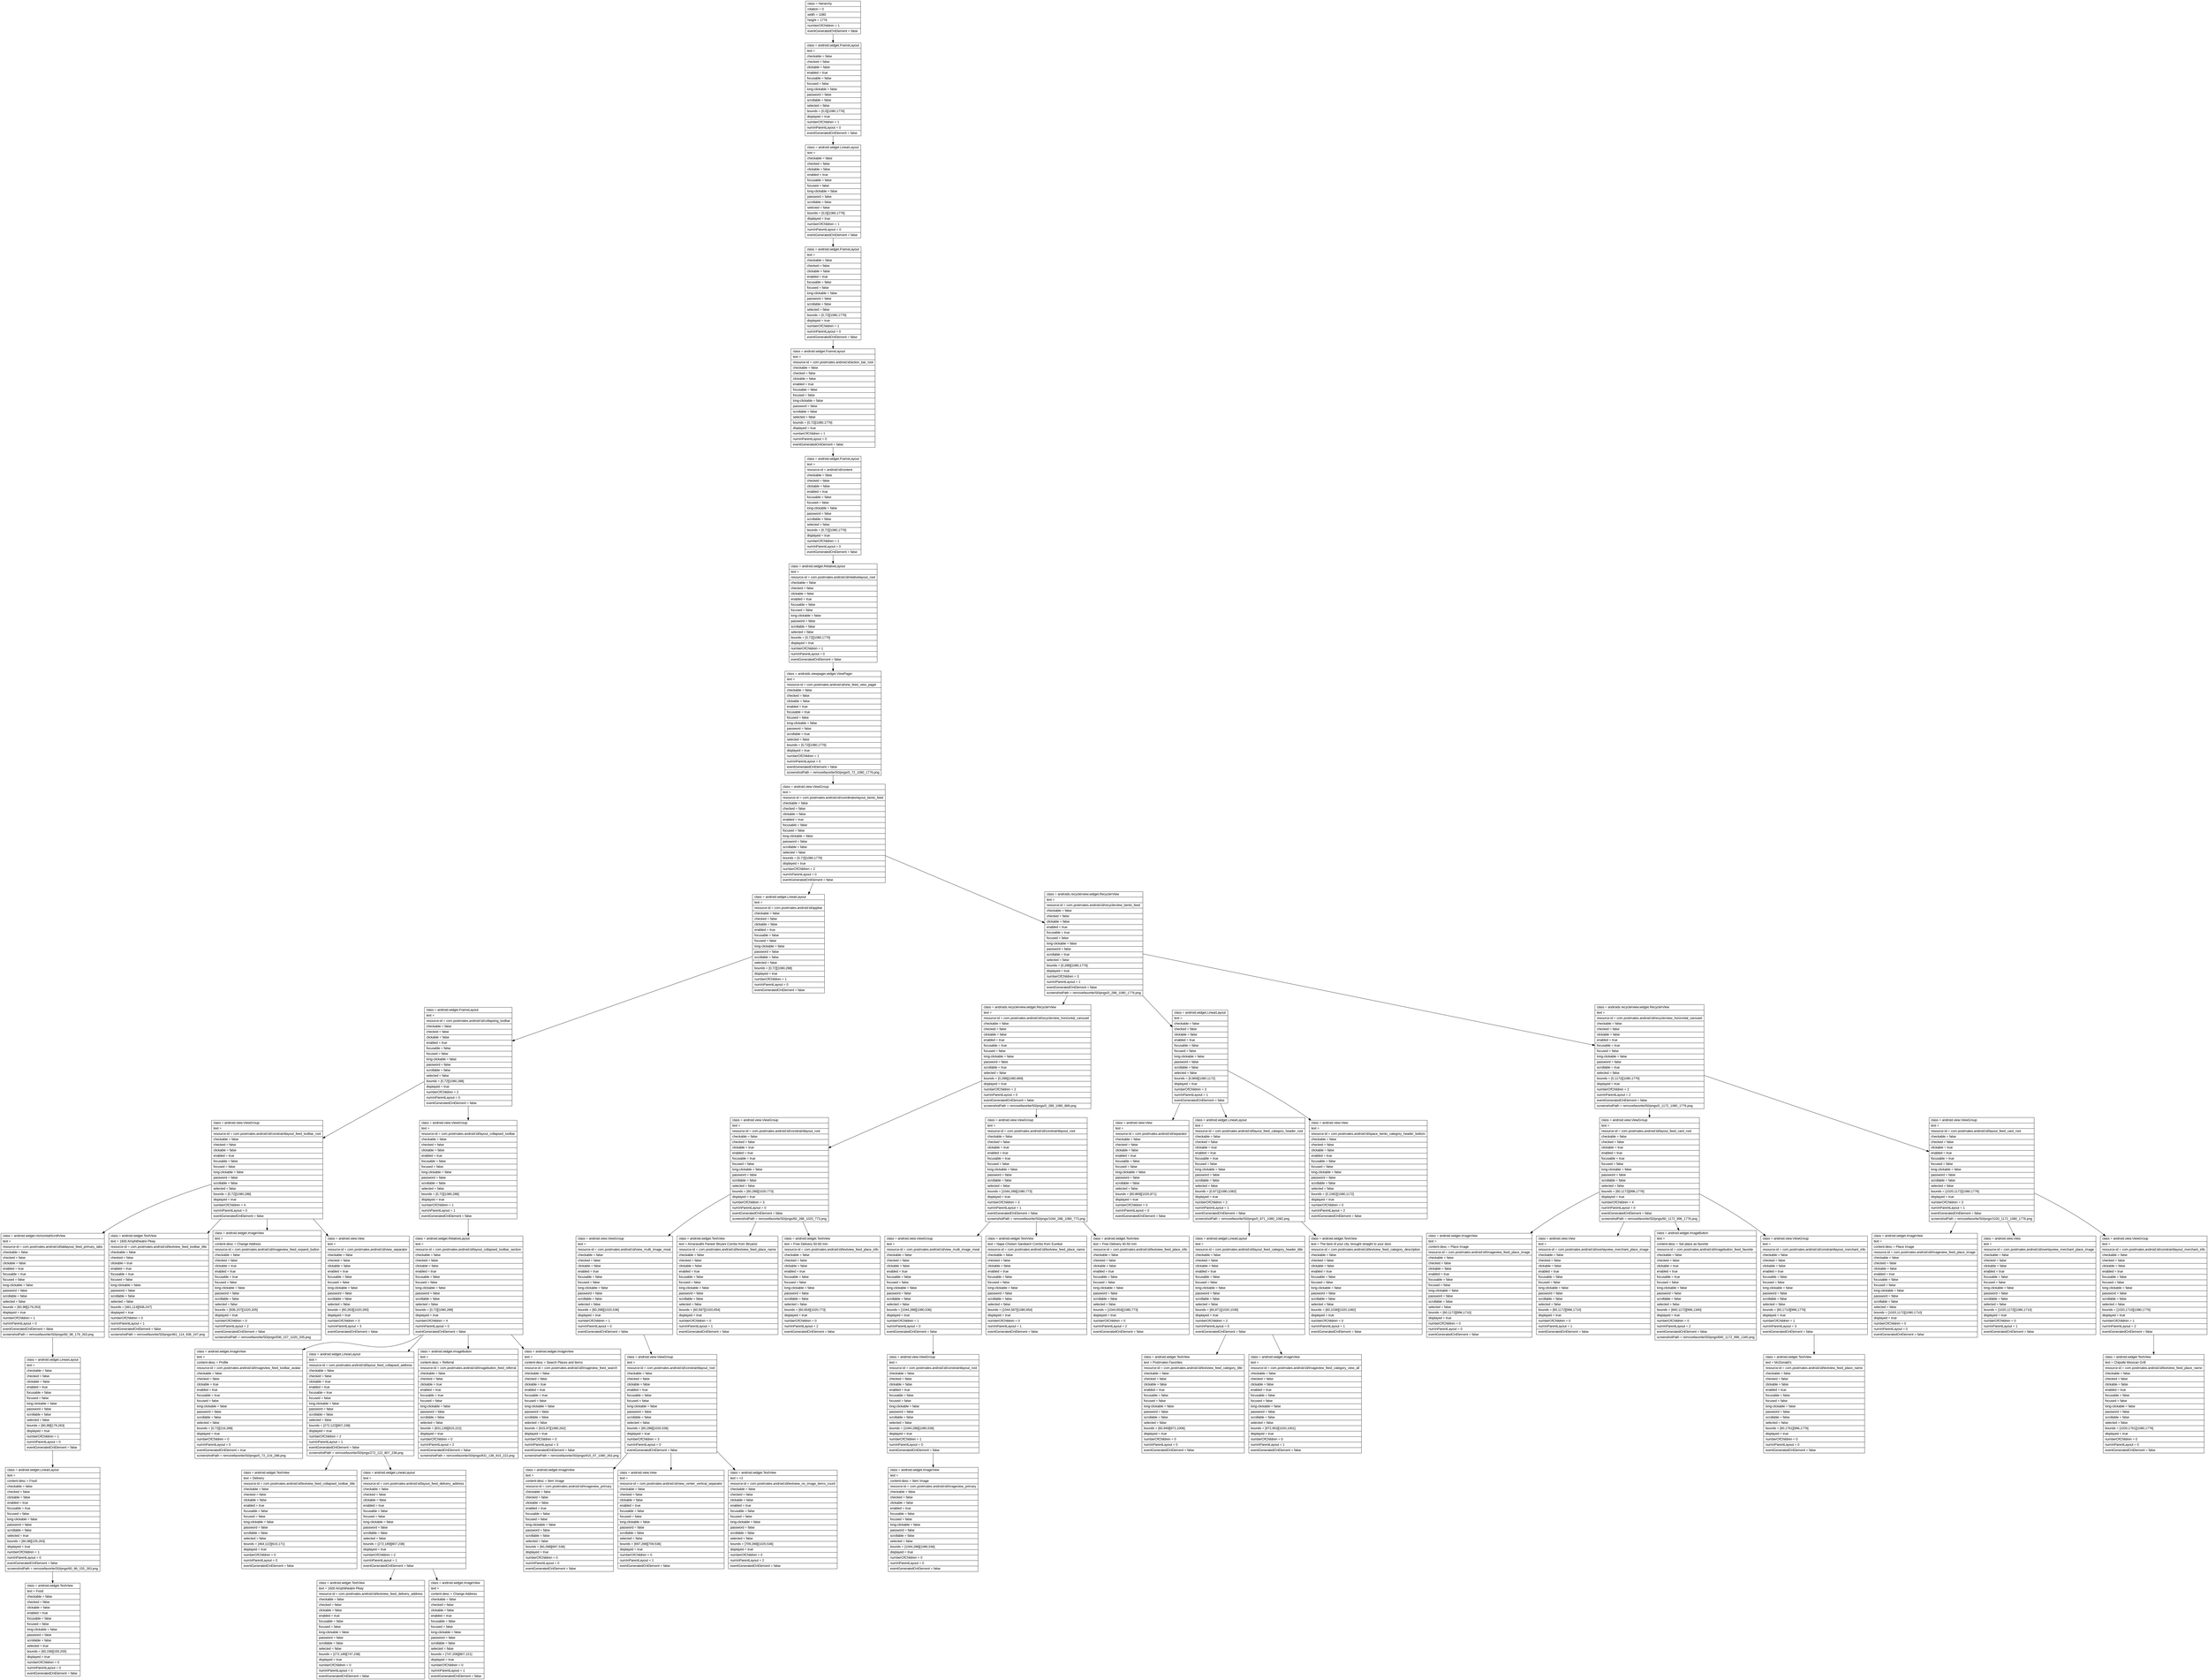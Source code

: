 digraph Layout {

	node [shape=record fontname=Arial];

	0	[label="{class = hierarchy\l|rotation = 0\l|width = 1080\l|height = 1776\l|numberOfChildren = 1\l|eventGeneratedOnElement = false \l}"]
	1	[label="{class = android.widget.FrameLayout\l|text = \l|checkable = false\l|checked = false\l|clickable = false\l|enabled = true\l|focusable = false\l|focused = false\l|long-clickable = false\l|password = false\l|scrollable = false\l|selected = false\l|bounds = [0,0][1080,1776]\l|displayed = true\l|numberOfChildren = 1\l|numInParentLayout = 0\l|eventGeneratedOnElement = false \l}"]
	2	[label="{class = android.widget.LinearLayout\l|text = \l|checkable = false\l|checked = false\l|clickable = false\l|enabled = true\l|focusable = false\l|focused = false\l|long-clickable = false\l|password = false\l|scrollable = false\l|selected = false\l|bounds = [0,0][1080,1776]\l|displayed = true\l|numberOfChildren = 1\l|numInParentLayout = 0\l|eventGeneratedOnElement = false \l}"]
	3	[label="{class = android.widget.FrameLayout\l|text = \l|checkable = false\l|checked = false\l|clickable = false\l|enabled = true\l|focusable = false\l|focused = false\l|long-clickable = false\l|password = false\l|scrollable = false\l|selected = false\l|bounds = [0,72][1080,1776]\l|displayed = true\l|numberOfChildren = 1\l|numInParentLayout = 0\l|eventGeneratedOnElement = false \l}"]
	4	[label="{class = android.widget.FrameLayout\l|text = \l|resource-id = com.postmates.android:id/action_bar_root\l|checkable = false\l|checked = false\l|clickable = false\l|enabled = true\l|focusable = false\l|focused = false\l|long-clickable = false\l|password = false\l|scrollable = false\l|selected = false\l|bounds = [0,72][1080,1776]\l|displayed = true\l|numberOfChildren = 1\l|numInParentLayout = 0\l|eventGeneratedOnElement = false \l}"]
	5	[label="{class = android.widget.FrameLayout\l|text = \l|resource-id = android:id/content\l|checkable = false\l|checked = false\l|clickable = false\l|enabled = true\l|focusable = false\l|focused = false\l|long-clickable = false\l|password = false\l|scrollable = false\l|selected = false\l|bounds = [0,72][1080,1776]\l|displayed = true\l|numberOfChildren = 1\l|numInParentLayout = 0\l|eventGeneratedOnElement = false \l}"]
	6	[label="{class = android.widget.RelativeLayout\l|text = \l|resource-id = com.postmates.android:id/relativelayout_root\l|checkable = false\l|checked = false\l|clickable = false\l|enabled = true\l|focusable = false\l|focused = false\l|long-clickable = false\l|password = false\l|scrollable = false\l|selected = false\l|bounds = [0,72][1080,1776]\l|displayed = true\l|numberOfChildren = 1\l|numInParentLayout = 0\l|eventGeneratedOnElement = false \l}"]
	7	[label="{class = androidx.viewpager.widget.ViewPager\l|text = \l|resource-id = com.postmates.android:id/one_feed_view_pager\l|checkable = false\l|checked = false\l|clickable = false\l|enabled = true\l|focusable = true\l|focused = false\l|long-clickable = false\l|password = false\l|scrollable = true\l|selected = false\l|bounds = [0,72][1080,1776]\l|displayed = true\l|numberOfChildren = 1\l|numInParentLayout = 0\l|eventGeneratedOnElement = false \l|screenshotPath = removefavorite/S0/pngs/0_72_1080_1776.png\l}"]
	8	[label="{class = android.view.ViewGroup\l|text = \l|resource-id = com.postmates.android:id/coordinatorlayout_bento_feed\l|checkable = false\l|checked = false\l|clickable = false\l|enabled = true\l|focusable = false\l|focused = false\l|long-clickable = false\l|password = false\l|scrollable = false\l|selected = false\l|bounds = [0,72][1080,1776]\l|displayed = true\l|numberOfChildren = 2\l|numInParentLayout = 0\l|eventGeneratedOnElement = false \l}"]
	9	[label="{class = android.widget.LinearLayout\l|text = \l|resource-id = com.postmates.android:id/appbar\l|checkable = false\l|checked = false\l|clickable = false\l|enabled = true\l|focusable = false\l|focused = false\l|long-clickable = false\l|password = false\l|scrollable = false\l|selected = false\l|bounds = [0,72][1080,288]\l|displayed = true\l|numberOfChildren = 1\l|numInParentLayout = 0\l|eventGeneratedOnElement = false \l}"]
	10	[label="{class = androidx.recyclerview.widget.RecyclerView\l|text = \l|resource-id = com.postmates.android:id/recyclerview_bento_feed\l|checkable = false\l|checked = false\l|clickable = false\l|enabled = true\l|focusable = true\l|focused = false\l|long-clickable = false\l|password = false\l|scrollable = true\l|selected = false\l|bounds = [0,288][1080,1776]\l|displayed = true\l|numberOfChildren = 3\l|numInParentLayout = 1\l|eventGeneratedOnElement = false \l|screenshotPath = removefavorite/S0/pngs/0_288_1080_1776.png\l}"]
	11	[label="{class = android.widget.FrameLayout\l|text = \l|resource-id = com.postmates.android:id/collapsing_toolbar\l|checkable = false\l|checked = false\l|clickable = false\l|enabled = true\l|focusable = false\l|focused = false\l|long-clickable = false\l|password = false\l|scrollable = false\l|selected = false\l|bounds = [0,72][1080,288]\l|displayed = true\l|numberOfChildren = 2\l|numInParentLayout = 0\l|eventGeneratedOnElement = false \l}"]
	12	[label="{class = androidx.recyclerview.widget.RecyclerView\l|text = \l|resource-id = com.postmates.android:id/recyclerview_horizontal_carousel\l|checkable = false\l|checked = false\l|clickable = false\l|enabled = true\l|focusable = true\l|focused = false\l|long-clickable = false\l|password = false\l|scrollable = true\l|selected = false\l|bounds = [0,288][1080,869]\l|displayed = true\l|numberOfChildren = 2\l|numInParentLayout = 0\l|eventGeneratedOnElement = false \l|screenshotPath = removefavorite/S0/pngs/0_288_1080_869.png\l}"]
	13	[label="{class = android.widget.LinearLayout\l|text = \l|checkable = false\l|checked = false\l|clickable = false\l|enabled = true\l|focusable = false\l|focused = false\l|long-clickable = false\l|password = false\l|scrollable = false\l|selected = false\l|bounds = [0,869][1080,1172]\l|displayed = true\l|numberOfChildren = 3\l|numInParentLayout = 1\l|eventGeneratedOnElement = false \l}"]
	14	[label="{class = androidx.recyclerview.widget.RecyclerView\l|text = \l|resource-id = com.postmates.android:id/recyclerview_horizontal_carousel\l|checkable = false\l|checked = false\l|clickable = false\l|enabled = true\l|focusable = true\l|focused = false\l|long-clickable = false\l|password = false\l|scrollable = true\l|selected = false\l|bounds = [0,1172][1080,1776]\l|displayed = true\l|numberOfChildren = 2\l|numInParentLayout = 2\l|eventGeneratedOnElement = false \l|screenshotPath = removefavorite/S0/pngs/0_1172_1080_1776.png\l}"]
	15	[label="{class = android.view.ViewGroup\l|text = \l|resource-id = com.postmates.android:id/constraintlayout_feed_toolbar_root\l|checkable = false\l|checked = false\l|clickable = false\l|enabled = true\l|focusable = false\l|focused = false\l|long-clickable = false\l|password = false\l|scrollable = false\l|selected = false\l|bounds = [0,72][1080,288]\l|displayed = true\l|numberOfChildren = 4\l|numInParentLayout = 0\l|eventGeneratedOnElement = false \l}"]
	16	[label="{class = android.view.ViewGroup\l|text = \l|resource-id = com.postmates.android:id/layout_collapsed_toolbar\l|checkable = false\l|checked = false\l|clickable = false\l|enabled = true\l|focusable = false\l|focused = false\l|long-clickable = false\l|password = false\l|scrollable = false\l|selected = false\l|bounds = [0,72][1080,288]\l|displayed = true\l|numberOfChildren = 1\l|numInParentLayout = 1\l|eventGeneratedOnElement = false \l}"]
	17	[label="{class = android.view.ViewGroup\l|text = \l|resource-id = com.postmates.android:id/constraintlayout_root\l|checkable = false\l|checked = false\l|clickable = true\l|enabled = true\l|focusable = true\l|focused = false\l|long-clickable = false\l|password = false\l|scrollable = false\l|selected = false\l|bounds = [60,288][1020,773]\l|displayed = true\l|numberOfChildren = 3\l|numInParentLayout = 0\l|eventGeneratedOnElement = false \l|screenshotPath = removefavorite/S0/pngs/60_288_1020_773.png\l}"]
	18	[label="{class = android.view.ViewGroup\l|text = \l|resource-id = com.postmates.android:id/constraintlayout_root\l|checkable = false\l|checked = false\l|clickable = true\l|enabled = true\l|focusable = true\l|focused = false\l|long-clickable = false\l|password = false\l|scrollable = false\l|selected = false\l|bounds = [1044,288][1080,773]\l|displayed = true\l|numberOfChildren = 3\l|numInParentLayout = 1\l|eventGeneratedOnElement = false \l|screenshotPath = removefavorite/S0/pngs/1044_288_1080_773.png\l}"]
	19	[label="{class = android.view.View\l|text = \l|resource-id = com.postmates.android:id/separator\l|checkable = false\l|checked = false\l|clickable = false\l|enabled = true\l|focusable = false\l|focused = false\l|long-clickable = false\l|password = false\l|scrollable = false\l|selected = false\l|bounds = [60,869][1020,871]\l|displayed = true\l|numberOfChildren = 0\l|numInParentLayout = 0\l|eventGeneratedOnElement = false \l}"]
	20	[label="{class = android.widget.LinearLayout\l|text = \l|resource-id = com.postmates.android:id/layout_feed_category_header_root\l|checkable = false\l|checked = false\l|clickable = true\l|enabled = true\l|focusable = true\l|focused = false\l|long-clickable = false\l|password = false\l|scrollable = false\l|selected = false\l|bounds = [0,871][1080,1082]\l|displayed = true\l|numberOfChildren = 2\l|numInParentLayout = 1\l|eventGeneratedOnElement = false \l|screenshotPath = removefavorite/S0/pngs/0_871_1080_1082.png\l}"]
	21	[label="{class = android.view.View\l|text = \l|resource-id = com.postmates.android:id/space_bento_category_header_bottom\l|checkable = false\l|checked = false\l|clickable = false\l|enabled = true\l|focusable = false\l|focused = false\l|long-clickable = false\l|password = false\l|scrollable = false\l|selected = false\l|bounds = [0,1082][1080,1172]\l|displayed = true\l|numberOfChildren = 0\l|numInParentLayout = 2\l|eventGeneratedOnElement = false \l}"]
	22	[label="{class = android.view.ViewGroup\l|text = \l|resource-id = com.postmates.android:id/layout_feed_card_root\l|checkable = false\l|checked = false\l|clickable = true\l|enabled = true\l|focusable = true\l|focused = false\l|long-clickable = false\l|password = false\l|scrollable = false\l|selected = false\l|bounds = [60,1172][996,1776]\l|displayed = true\l|numberOfChildren = 4\l|numInParentLayout = 0\l|eventGeneratedOnElement = false \l|screenshotPath = removefavorite/S0/pngs/60_1172_996_1776.png\l}"]
	23	[label="{class = android.view.ViewGroup\l|text = \l|resource-id = com.postmates.android:id/layout_feed_card_root\l|checkable = false\l|checked = false\l|clickable = true\l|enabled = true\l|focusable = true\l|focused = false\l|long-clickable = false\l|password = false\l|scrollable = false\l|selected = false\l|bounds = [1020,1172][1080,1776]\l|displayed = true\l|numberOfChildren = 3\l|numInParentLayout = 1\l|eventGeneratedOnElement = false \l|screenshotPath = removefavorite/S0/pngs/1020_1172_1080_1776.png\l}"]
	24	[label="{class = android.widget.HorizontalScrollView\l|text = \l|resource-id = com.postmates.android:id/tablayout_feed_primary_tabs\l|checkable = false\l|checked = false\l|clickable = false\l|enabled = true\l|focusable = true\l|focused = false\l|long-clickable = false\l|password = false\l|scrollable = false\l|selected = false\l|bounds = [60,98][179,263]\l|displayed = true\l|numberOfChildren = 1\l|numInParentLayout = 0\l|eventGeneratedOnElement = false \l|screenshotPath = removefavorite/S0/pngs/60_98_179_263.png\l}"]
	25	[label="{class = android.widget.TextView\l|text = 1600 Amphitheatre Pkwy\l|resource-id = com.postmates.android:id/textview_feed_toolbar_title\l|checkable = false\l|checked = false\l|clickable = true\l|enabled = true\l|focusable = true\l|focused = false\l|long-clickable = false\l|password = false\l|scrollable = false\l|selected = false\l|bounds = [461,114][936,247]\l|displayed = true\l|numberOfChildren = 0\l|numInParentLayout = 1\l|eventGeneratedOnElement = false \l|screenshotPath = removefavorite/S0/pngs/461_114_936_247.png\l}"]
	26	[label="{class = android.widget.ImageView\l|text = \l|content-desc = Change Address\l|resource-id = com.postmates.android:id/imageview_feed_expand_button\l|checkable = false\l|checked = false\l|clickable = true\l|enabled = true\l|focusable = true\l|focused = false\l|long-clickable = false\l|password = false\l|scrollable = false\l|selected = false\l|bounds = [936,157][1020,205]\l|displayed = true\l|numberOfChildren = 0\l|numInParentLayout = 2\l|eventGeneratedOnElement = false \l|screenshotPath = removefavorite/S0/pngs/936_157_1020_205.png\l}"]
	27	[label="{class = android.view.View\l|text = \l|resource-id = com.postmates.android:id/view_separator\l|checkable = false\l|checked = false\l|clickable = false\l|enabled = true\l|focusable = false\l|focused = false\l|long-clickable = false\l|password = false\l|scrollable = false\l|selected = false\l|bounds = [60,263][1020,265]\l|displayed = true\l|numberOfChildren = 0\l|numInParentLayout = 3\l|eventGeneratedOnElement = false \l}"]
	28	[label="{class = android.widget.RelativeLayout\l|text = \l|resource-id = com.postmates.android:id/layout_collapsed_toolbar_section\l|checkable = false\l|checked = false\l|clickable = false\l|enabled = true\l|focusable = false\l|focused = false\l|long-clickable = false\l|password = false\l|scrollable = false\l|selected = false\l|bounds = [0,72][1080,288]\l|displayed = true\l|numberOfChildren = 4\l|numInParentLayout = 0\l|eventGeneratedOnElement = false \l}"]
	29	[label="{class = android.view.ViewGroup\l|text = \l|resource-id = com.postmates.android:id/view_multi_image_meal\l|checkable = false\l|checked = false\l|clickable = false\l|enabled = true\l|focusable = false\l|focused = false\l|long-clickable = false\l|password = false\l|scrollable = false\l|selected = false\l|bounds = [60,288][1020,536]\l|displayed = true\l|numberOfChildren = 1\l|numInParentLayout = 0\l|eventGeneratedOnElement = false \l}"]
	30	[label="{class = android.widget.TextView\l|text = Amaravathi Paneer Biryani Combo from Biryaniz\l|resource-id = com.postmates.android:id/textview_feed_place_name\l|checkable = false\l|checked = false\l|clickable = false\l|enabled = true\l|focusable = false\l|focused = false\l|long-clickable = false\l|password = false\l|scrollable = false\l|selected = false\l|bounds = [60,587][1020,654]\l|displayed = true\l|numberOfChildren = 0\l|numInParentLayout = 1\l|eventGeneratedOnElement = false \l}"]
	31	[label="{class = android.widget.TextView\l|text =   Free Delivery   50-60 min\l|resource-id = com.postmates.android:id/textview_feed_place_info\l|checkable = false\l|checked = false\l|clickable = false\l|enabled = true\l|focusable = false\l|focused = false\l|long-clickable = false\l|password = false\l|scrollable = false\l|selected = false\l|bounds = [60,654][1020,773]\l|displayed = true\l|numberOfChildren = 0\l|numInParentLayout = 2\l|eventGeneratedOnElement = false \l}"]
	32	[label="{class = android.view.ViewGroup\l|text = \l|resource-id = com.postmates.android:id/view_multi_image_meal\l|checkable = false\l|checked = false\l|clickable = false\l|enabled = true\l|focusable = false\l|focused = false\l|long-clickable = false\l|password = false\l|scrollable = false\l|selected = false\l|bounds = [1044,288][1080,536]\l|displayed = true\l|numberOfChildren = 1\l|numInParentLayout = 0\l|eventGeneratedOnElement = false \l}"]
	33	[label="{class = android.widget.TextView\l|text = Napa Chicken Sandwich Combo from Eureka!\l|resource-id = com.postmates.android:id/textview_feed_place_name\l|checkable = false\l|checked = false\l|clickable = false\l|enabled = true\l|focusable = false\l|focused = false\l|long-clickable = false\l|password = false\l|scrollable = false\l|selected = false\l|bounds = [1044,587][1080,654]\l|displayed = true\l|numberOfChildren = 0\l|numInParentLayout = 1\l|eventGeneratedOnElement = false \l}"]
	34	[label="{class = android.widget.TextView\l|text =   Free Delivery   40-50 min\l|resource-id = com.postmates.android:id/textview_feed_place_info\l|checkable = false\l|checked = false\l|clickable = false\l|enabled = true\l|focusable = false\l|focused = false\l|long-clickable = false\l|password = false\l|scrollable = false\l|selected = false\l|bounds = [1044,654][1080,773]\l|displayed = true\l|numberOfChildren = 0\l|numInParentLayout = 2\l|eventGeneratedOnElement = false \l}"]
	35	[label="{class = android.widget.LinearLayout\l|text = \l|resource-id = com.postmates.android:id/layout_feed_category_header_title\l|checkable = false\l|checked = false\l|clickable = false\l|enabled = true\l|focusable = false\l|focused = false\l|long-clickable = false\l|password = false\l|scrollable = false\l|selected = false\l|bounds = [60,871][1020,1036]\l|displayed = true\l|numberOfChildren = 2\l|numInParentLayout = 0\l|eventGeneratedOnElement = false \l}"]
	36	[label="{class = android.widget.TextView\l|text = The best of your city, brought straight to your door.\l|resource-id = com.postmates.android:id/textview_feed_category_description\l|checkable = false\l|checked = false\l|clickable = false\l|enabled = true\l|focusable = false\l|focused = false\l|long-clickable = false\l|password = false\l|scrollable = false\l|selected = false\l|bounds = [60,1036][1020,1082]\l|displayed = true\l|numberOfChildren = 0\l|numInParentLayout = 1\l|eventGeneratedOnElement = false \l}"]
	37	[label="{class = android.widget.ImageView\l|text = \l|content-desc = Place Image\l|resource-id = com.postmates.android:id/imageview_feed_place_image\l|checkable = false\l|checked = false\l|clickable = false\l|enabled = true\l|focusable = false\l|focused = false\l|long-clickable = false\l|password = false\l|scrollable = false\l|selected = false\l|bounds = [60,1172][996,1710]\l|displayed = true\l|numberOfChildren = 0\l|numInParentLayout = 0\l|eventGeneratedOnElement = false \l}"]
	38	[label="{class = android.view.View\l|text = \l|resource-id = com.postmates.android:id/overlayview_merchant_place_image\l|checkable = false\l|checked = false\l|clickable = false\l|enabled = true\l|focusable = false\l|focused = false\l|long-clickable = false\l|password = false\l|scrollable = false\l|selected = false\l|bounds = [60,1172][996,1710]\l|displayed = true\l|numberOfChildren = 0\l|numInParentLayout = 1\l|eventGeneratedOnElement = false \l}"]
	39	[label="{class = android.widget.ImageButton\l|text = \l|content-desc = Set place as favorite\l|resource-id = com.postmates.android:id/imagebutton_feed_favorite\l|checkable = false\l|checked = false\l|clickable = true\l|enabled = true\l|focusable = true\l|focused = false\l|long-clickable = false\l|password = false\l|scrollable = false\l|selected = false\l|bounds = [840,1172][996,1340]\l|displayed = true\l|numberOfChildren = 0\l|numInParentLayout = 2\l|eventGeneratedOnElement = false \l|screenshotPath = removefavorite/S0/pngs/840_1172_996_1340.png\l}"]
	40	[label="{class = android.view.ViewGroup\l|text = \l|resource-id = com.postmates.android:id/constraintlayout_merchant_info\l|checkable = false\l|checked = false\l|clickable = false\l|enabled = true\l|focusable = false\l|focused = false\l|long-clickable = false\l|password = false\l|scrollable = false\l|selected = false\l|bounds = [60,1710][996,1776]\l|displayed = true\l|numberOfChildren = 1\l|numInParentLayout = 3\l|eventGeneratedOnElement = false \l}"]
	41	[label="{class = android.widget.ImageView\l|text = \l|content-desc = Place Image\l|resource-id = com.postmates.android:id/imageview_feed_place_image\l|checkable = false\l|checked = false\l|clickable = false\l|enabled = true\l|focusable = false\l|focused = false\l|long-clickable = false\l|password = false\l|scrollable = false\l|selected = false\l|bounds = [1020,1172][1080,1710]\l|displayed = true\l|numberOfChildren = 0\l|numInParentLayout = 0\l|eventGeneratedOnElement = false \l}"]
	42	[label="{class = android.view.View\l|text = \l|resource-id = com.postmates.android:id/overlayview_merchant_place_image\l|checkable = false\l|checked = false\l|clickable = false\l|enabled = true\l|focusable = false\l|focused = false\l|long-clickable = false\l|password = false\l|scrollable = false\l|selected = false\l|bounds = [1020,1172][1080,1710]\l|displayed = true\l|numberOfChildren = 0\l|numInParentLayout = 1\l|eventGeneratedOnElement = false \l}"]
	43	[label="{class = android.view.ViewGroup\l|text = \l|resource-id = com.postmates.android:id/constraintlayout_merchant_info\l|checkable = false\l|checked = false\l|clickable = false\l|enabled = true\l|focusable = false\l|focused = false\l|long-clickable = false\l|password = false\l|scrollable = false\l|selected = false\l|bounds = [1020,1710][1080,1776]\l|displayed = true\l|numberOfChildren = 1\l|numInParentLayout = 2\l|eventGeneratedOnElement = false \l}"]
	44	[label="{class = android.widget.LinearLayout\l|text = \l|checkable = false\l|checked = false\l|clickable = false\l|enabled = true\l|focusable = false\l|focused = false\l|long-clickable = false\l|password = false\l|scrollable = false\l|selected = false\l|bounds = [60,98][179,263]\l|displayed = true\l|numberOfChildren = 1\l|numInParentLayout = 0\l|eventGeneratedOnElement = false \l}"]
	45	[label="{class = android.widget.ImageView\l|text = \l|content-desc = Profile\l|resource-id = com.postmates.android:id/imageview_feed_toolbar_avatar\l|checkable = false\l|checked = false\l|clickable = true\l|enabled = true\l|focusable = true\l|focused = false\l|long-clickable = false\l|password = false\l|scrollable = false\l|selected = false\l|bounds = [0,72][216,288]\l|displayed = true\l|numberOfChildren = 0\l|numInParentLayout = 0\l|eventGeneratedOnElement = true \l|screenshotPath = removefavorite/S0/pngs/0_72_216_288.png\l}"]
	46	[label="{class = android.widget.LinearLayout\l|text = \l|resource-id = com.postmates.android:id/layout_feed_collapsed_address\l|checkable = false\l|checked = false\l|clickable = true\l|enabled = true\l|focusable = true\l|focused = false\l|long-clickable = false\l|password = false\l|scrollable = false\l|selected = false\l|bounds = [272,122][807,238]\l|displayed = true\l|numberOfChildren = 2\l|numInParentLayout = 1\l|eventGeneratedOnElement = false \l|screenshotPath = removefavorite/S0/pngs/272_122_807_238.png\l}"]
	47	[label="{class = android.widget.ImageButton\l|text = \l|content-desc = Referral\l|resource-id = com.postmates.android:id/imagebutton_feed_referral\l|checkable = false\l|checked = false\l|clickable = true\l|enabled = true\l|focusable = true\l|focused = false\l|long-clickable = false\l|password = false\l|scrollable = false\l|selected = false\l|bounds = [831,138][915,222]\l|displayed = true\l|numberOfChildren = 0\l|numInParentLayout = 2\l|eventGeneratedOnElement = false \l|screenshotPath = removefavorite/S0/pngs/831_138_915_222.png\l}"]
	48	[label="{class = android.widget.ImageView\l|text = \l|content-desc = Search Places and Items\l|resource-id = com.postmates.android:id/imageview_feed_search\l|checkable = false\l|checked = false\l|clickable = true\l|enabled = true\l|focusable = true\l|focused = false\l|long-clickable = false\l|password = false\l|scrollable = false\l|selected = false\l|bounds = [915,97][1080,262]\l|displayed = true\l|numberOfChildren = 0\l|numInParentLayout = 3\l|eventGeneratedOnElement = false \l|screenshotPath = removefavorite/S0/pngs/915_97_1080_262.png\l}"]
	49	[label="{class = android.view.ViewGroup\l|text = \l|resource-id = com.postmates.android:id/constraintlayout_root\l|checkable = false\l|checked = false\l|clickable = false\l|enabled = true\l|focusable = false\l|focused = false\l|long-clickable = false\l|password = false\l|scrollable = false\l|selected = false\l|bounds = [60,288][1020,536]\l|displayed = true\l|numberOfChildren = 3\l|numInParentLayout = 0\l|eventGeneratedOnElement = false \l}"]
	50	[label="{class = android.view.ViewGroup\l|text = \l|resource-id = com.postmates.android:id/constraintlayout_root\l|checkable = false\l|checked = false\l|clickable = false\l|enabled = true\l|focusable = false\l|focused = false\l|long-clickable = false\l|password = false\l|scrollable = false\l|selected = false\l|bounds = [1044,288][1080,536]\l|displayed = true\l|numberOfChildren = 1\l|numInParentLayout = 0\l|eventGeneratedOnElement = false \l}"]
	51	[label="{class = android.widget.TextView\l|text = Postmates Favorites\l|resource-id = com.postmates.android:id/textview_feed_category_title\l|checkable = false\l|checked = false\l|clickable = false\l|enabled = true\l|focusable = false\l|focused = false\l|long-clickable = false\l|password = false\l|scrollable = false\l|selected = false\l|bounds = [60,949][972,1006]\l|displayed = true\l|numberOfChildren = 0\l|numInParentLayout = 0\l|eventGeneratedOnElement = false \l}"]
	52	[label="{class = android.widget.ImageView\l|text = \l|resource-id = com.postmates.android:id/imageview_feed_category_view_all\l|checkable = false\l|checked = false\l|clickable = false\l|enabled = true\l|focusable = false\l|focused = false\l|long-clickable = false\l|password = false\l|scrollable = false\l|selected = false\l|bounds = [972,953][1020,1001]\l|displayed = true\l|numberOfChildren = 0\l|numInParentLayout = 1\l|eventGeneratedOnElement = false \l}"]
	53	[label="{class = android.widget.TextView\l|text = McDonald's\l|resource-id = com.postmates.android:id/textview_feed_place_name\l|checkable = false\l|checked = false\l|clickable = false\l|enabled = true\l|focusable = false\l|focused = false\l|long-clickable = false\l|password = false\l|scrollable = false\l|selected = false\l|bounds = [60,1761][996,1776]\l|displayed = true\l|numberOfChildren = 0\l|numInParentLayout = 0\l|eventGeneratedOnElement = false \l}"]
	54	[label="{class = android.widget.TextView\l|text = Chipotle Mexican Grill\l|resource-id = com.postmates.android:id/textview_feed_place_name\l|checkable = false\l|checked = false\l|clickable = false\l|enabled = true\l|focusable = false\l|focused = false\l|long-clickable = false\l|password = false\l|scrollable = false\l|selected = false\l|bounds = [1020,1761][1080,1776]\l|displayed = true\l|numberOfChildren = 0\l|numInParentLayout = 0\l|eventGeneratedOnElement = false \l}"]
	55	[label="{class = android.widget.LinearLayout\l|text = \l|content-desc = Food\l|checkable = false\l|checked = false\l|clickable = false\l|enabled = true\l|focusable = true\l|focused = false\l|long-clickable = false\l|password = false\l|scrollable = false\l|selected = true\l|bounds = [60,98][155,263]\l|displayed = true\l|numberOfChildren = 1\l|numInParentLayout = 0\l|eventGeneratedOnElement = false \l|screenshotPath = removefavorite/S0/pngs/60_98_155_263.png\l}"]
	56	[label="{class = android.widget.TextView\l|text = Delivery\l|resource-id = com.postmates.android:id/textview_feed_collapsed_toolbar_title\l|checkable = false\l|checked = false\l|clickable = false\l|enabled = true\l|focusable = false\l|focused = false\l|long-clickable = false\l|password = false\l|scrollable = false\l|selected = false\l|bounds = [464,122][615,171]\l|displayed = true\l|numberOfChildren = 0\l|numInParentLayout = 0\l|eventGeneratedOnElement = false \l}"]
	57	[label="{class = android.widget.LinearLayout\l|text = \l|resource-id = com.postmates.android:id/layout_feed_delivery_address\l|checkable = false\l|checked = false\l|clickable = false\l|enabled = true\l|focusable = false\l|focused = false\l|long-clickable = false\l|password = false\l|scrollable = false\l|selected = false\l|bounds = [272,189][807,238]\l|displayed = true\l|numberOfChildren = 2\l|numInParentLayout = 1\l|eventGeneratedOnElement = false \l}"]
	58	[label="{class = android.widget.ImageView\l|text = \l|content-desc = Item Image\l|resource-id = com.postmates.android:id/imageview_primary\l|checkable = false\l|checked = false\l|clickable = false\l|enabled = true\l|focusable = false\l|focused = false\l|long-clickable = false\l|password = false\l|scrollable = false\l|selected = false\l|bounds = [60,288][697,536]\l|displayed = true\l|numberOfChildren = 0\l|numInParentLayout = 0\l|eventGeneratedOnElement = false \l}"]
	59	[label="{class = android.view.View\l|text = \l|resource-id = com.postmates.android:id/view_center_vertical_separator\l|checkable = false\l|checked = false\l|clickable = false\l|enabled = true\l|focusable = false\l|focused = false\l|long-clickable = false\l|password = false\l|scrollable = false\l|selected = false\l|bounds = [697,288][709,536]\l|displayed = true\l|numberOfChildren = 0\l|numInParentLayout = 1\l|eventGeneratedOnElement = false \l}"]
	60	[label="{class = android.widget.TextView\l|text = +2  \l|resource-id = com.postmates.android:id/textview_no_image_items_count\l|checkable = false\l|checked = false\l|clickable = false\l|enabled = true\l|focusable = false\l|focused = false\l|long-clickable = false\l|password = false\l|scrollable = false\l|selected = false\l|bounds = [709,288][1020,536]\l|displayed = true\l|numberOfChildren = 0\l|numInParentLayout = 2\l|eventGeneratedOnElement = false \l}"]
	61	[label="{class = android.widget.ImageView\l|text = \l|content-desc = Item Image\l|resource-id = com.postmates.android:id/imageview_primary\l|checkable = false\l|checked = false\l|clickable = false\l|enabled = true\l|focusable = false\l|focused = false\l|long-clickable = false\l|password = false\l|scrollable = false\l|selected = false\l|bounds = [1044,288][1080,536]\l|displayed = true\l|numberOfChildren = 0\l|numInParentLayout = 0\l|eventGeneratedOnElement = false \l}"]
	62	[label="{class = android.widget.TextView\l|text = Food\l|checkable = false\l|checked = false\l|clickable = false\l|enabled = true\l|focusable = false\l|focused = false\l|long-clickable = false\l|password = false\l|scrollable = false\l|selected = true\l|bounds = [60,156][155,205]\l|displayed = true\l|numberOfChildren = 0\l|numInParentLayout = 0\l|eventGeneratedOnElement = false \l}"]
	63	[label="{class = android.widget.TextView\l|text = 1600 Amphitheatre Pkwy\l|resource-id = com.postmates.android:id/textview_feed_delivery_address\l|checkable = false\l|checked = false\l|clickable = false\l|enabled = true\l|focusable = false\l|focused = false\l|long-clickable = false\l|password = false\l|scrollable = false\l|selected = false\l|bounds = [272,189][747,238]\l|displayed = true\l|numberOfChildren = 0\l|numInParentLayout = 0\l|eventGeneratedOnElement = false \l}"]
	64	[label="{class = android.widget.ImageView\l|text = \l|content-desc = Change Address\l|checkable = false\l|checked = false\l|clickable = false\l|enabled = true\l|focusable = false\l|focused = false\l|long-clickable = false\l|password = false\l|scrollable = false\l|selected = false\l|bounds = [747,206][807,221]\l|displayed = true\l|numberOfChildren = 0\l|numInParentLayout = 1\l|eventGeneratedOnElement = false \l}"]


	0 -> 1
	1 -> 2
	2 -> 3
	3 -> 4
	4 -> 5
	5 -> 6
	6 -> 7
	7 -> 8
	8 -> 9
	8 -> 10
	9 -> 11
	10 -> 12
	10 -> 13
	10 -> 14
	11 -> 15
	11 -> 16
	12 -> 17
	12 -> 18
	13 -> 19
	13 -> 20
	13 -> 21
	14 -> 22
	14 -> 23
	15 -> 24
	15 -> 25
	15 -> 26
	15 -> 27
	16 -> 28
	17 -> 29
	17 -> 30
	17 -> 31
	18 -> 32
	18 -> 33
	18 -> 34
	20 -> 35
	20 -> 36
	22 -> 37
	22 -> 38
	22 -> 39
	22 -> 40
	23 -> 41
	23 -> 42
	23 -> 43
	24 -> 44
	28 -> 45
	28 -> 46
	28 -> 47
	28 -> 48
	29 -> 49
	32 -> 50
	35 -> 51
	35 -> 52
	40 -> 53
	43 -> 54
	44 -> 55
	46 -> 56
	46 -> 57
	49 -> 58
	49 -> 59
	49 -> 60
	50 -> 61
	55 -> 62
	57 -> 63
	57 -> 64


}